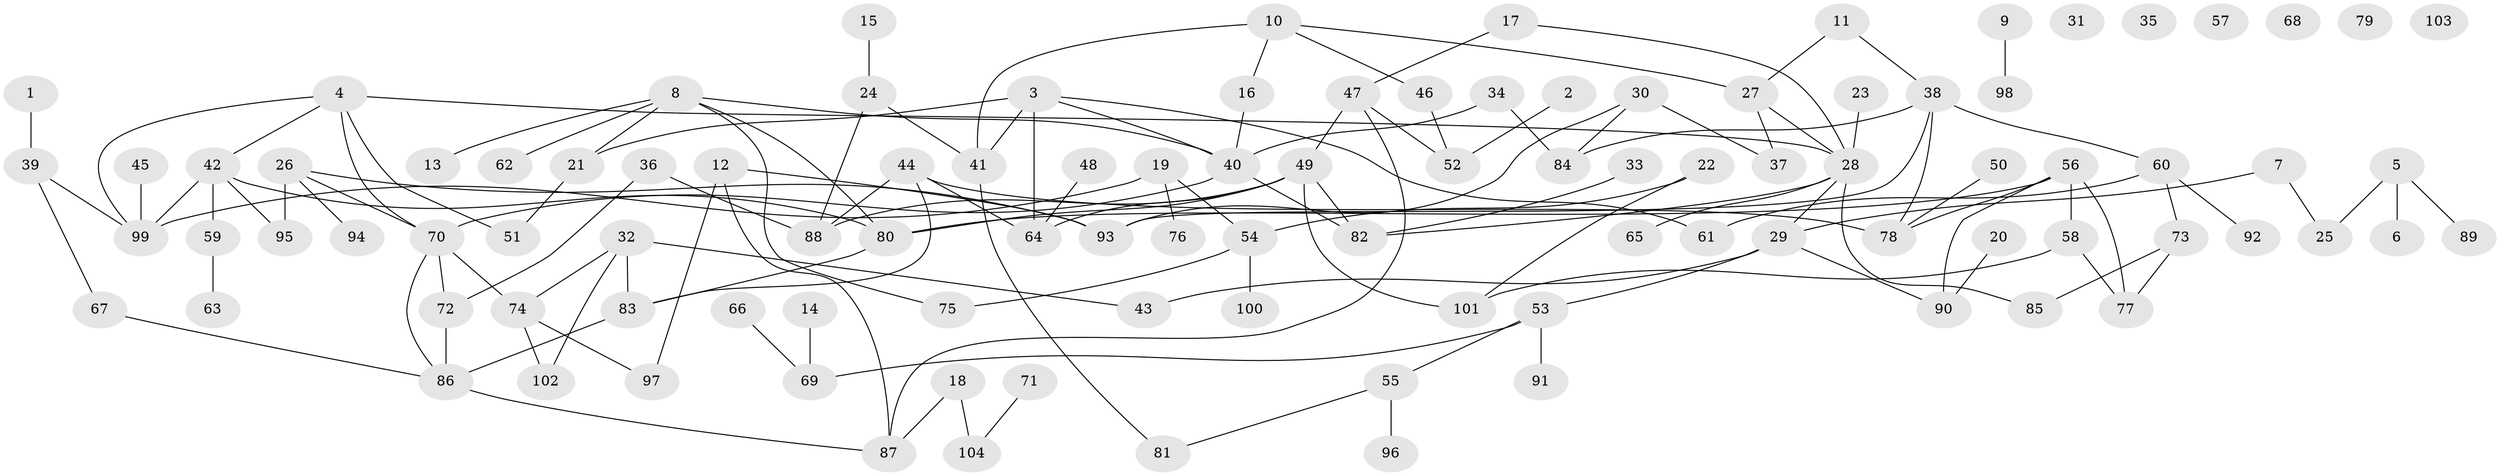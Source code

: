 // Generated by graph-tools (version 1.1) at 2025/39/03/09/25 04:39:50]
// undirected, 104 vertices, 136 edges
graph export_dot {
graph [start="1"]
  node [color=gray90,style=filled];
  1;
  2;
  3;
  4;
  5;
  6;
  7;
  8;
  9;
  10;
  11;
  12;
  13;
  14;
  15;
  16;
  17;
  18;
  19;
  20;
  21;
  22;
  23;
  24;
  25;
  26;
  27;
  28;
  29;
  30;
  31;
  32;
  33;
  34;
  35;
  36;
  37;
  38;
  39;
  40;
  41;
  42;
  43;
  44;
  45;
  46;
  47;
  48;
  49;
  50;
  51;
  52;
  53;
  54;
  55;
  56;
  57;
  58;
  59;
  60;
  61;
  62;
  63;
  64;
  65;
  66;
  67;
  68;
  69;
  70;
  71;
  72;
  73;
  74;
  75;
  76;
  77;
  78;
  79;
  80;
  81;
  82;
  83;
  84;
  85;
  86;
  87;
  88;
  89;
  90;
  91;
  92;
  93;
  94;
  95;
  96;
  97;
  98;
  99;
  100;
  101;
  102;
  103;
  104;
  1 -- 39;
  2 -- 52;
  3 -- 21;
  3 -- 40;
  3 -- 41;
  3 -- 61;
  3 -- 64;
  4 -- 28;
  4 -- 42;
  4 -- 51;
  4 -- 70;
  4 -- 99;
  5 -- 6;
  5 -- 25;
  5 -- 89;
  7 -- 25;
  7 -- 29;
  8 -- 13;
  8 -- 21;
  8 -- 40;
  8 -- 62;
  8 -- 75;
  8 -- 80;
  9 -- 98;
  10 -- 16;
  10 -- 27;
  10 -- 41;
  10 -- 46;
  11 -- 27;
  11 -- 38;
  12 -- 87;
  12 -- 93;
  12 -- 97;
  14 -- 69;
  15 -- 24;
  16 -- 40;
  17 -- 28;
  17 -- 47;
  18 -- 87;
  18 -- 104;
  19 -- 54;
  19 -- 76;
  19 -- 99;
  20 -- 90;
  21 -- 51;
  22 -- 54;
  22 -- 101;
  23 -- 28;
  24 -- 41;
  24 -- 88;
  26 -- 70;
  26 -- 93;
  26 -- 94;
  26 -- 95;
  27 -- 28;
  27 -- 37;
  28 -- 29;
  28 -- 65;
  28 -- 82;
  28 -- 85;
  29 -- 43;
  29 -- 53;
  29 -- 90;
  30 -- 37;
  30 -- 84;
  30 -- 93;
  32 -- 43;
  32 -- 74;
  32 -- 83;
  32 -- 102;
  33 -- 82;
  34 -- 40;
  34 -- 84;
  36 -- 72;
  36 -- 88;
  38 -- 60;
  38 -- 78;
  38 -- 84;
  38 -- 93;
  39 -- 67;
  39 -- 99;
  40 -- 70;
  40 -- 82;
  41 -- 81;
  42 -- 59;
  42 -- 80;
  42 -- 95;
  42 -- 99;
  44 -- 64;
  44 -- 78;
  44 -- 83;
  44 -- 88;
  45 -- 99;
  46 -- 52;
  47 -- 49;
  47 -- 52;
  47 -- 87;
  48 -- 64;
  49 -- 64;
  49 -- 80;
  49 -- 82;
  49 -- 88;
  49 -- 101;
  50 -- 78;
  53 -- 55;
  53 -- 69;
  53 -- 91;
  54 -- 75;
  54 -- 100;
  55 -- 81;
  55 -- 96;
  56 -- 58;
  56 -- 77;
  56 -- 78;
  56 -- 80;
  56 -- 90;
  58 -- 77;
  58 -- 101;
  59 -- 63;
  60 -- 61;
  60 -- 73;
  60 -- 92;
  66 -- 69;
  67 -- 86;
  70 -- 72;
  70 -- 74;
  70 -- 86;
  71 -- 104;
  72 -- 86;
  73 -- 77;
  73 -- 85;
  74 -- 97;
  74 -- 102;
  80 -- 83;
  83 -- 86;
  86 -- 87;
}
